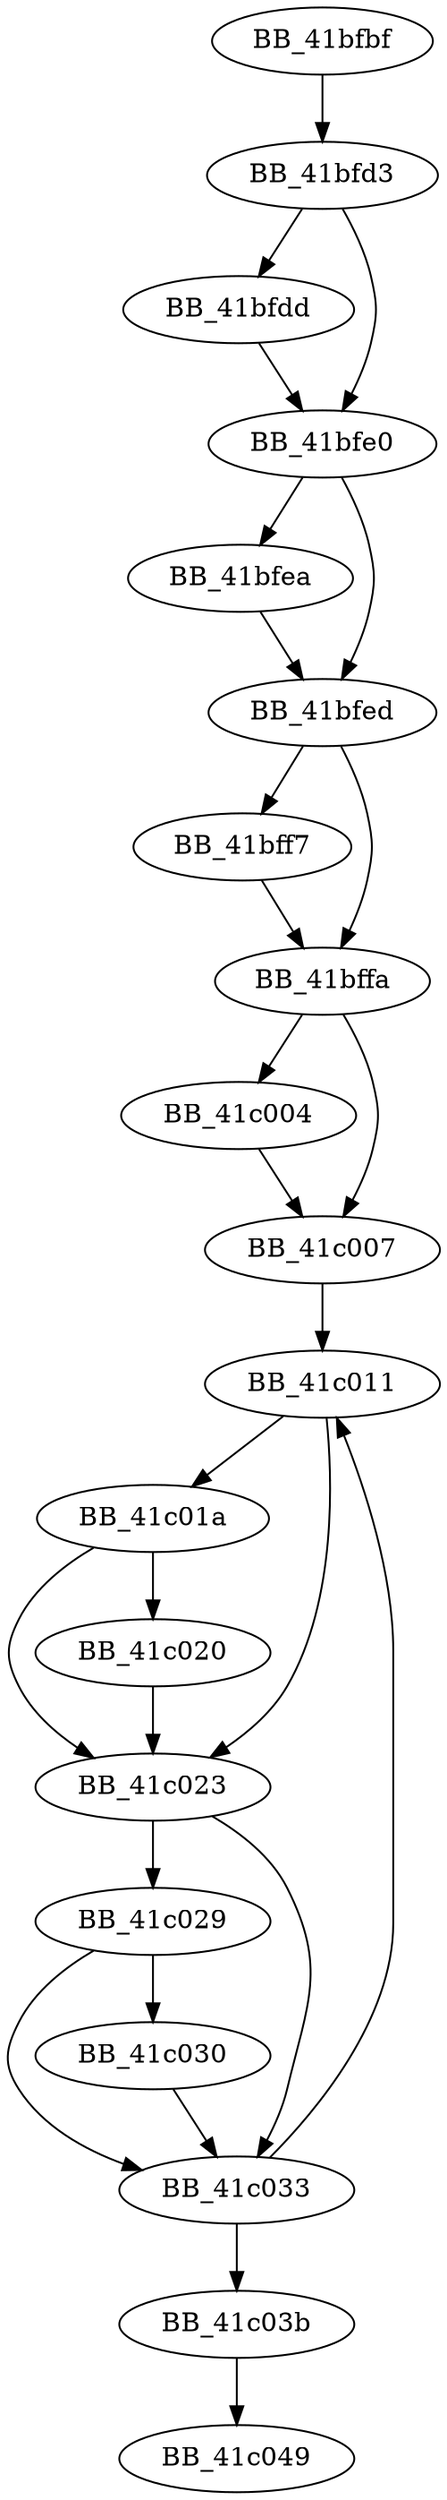DiGraph ___addlocaleref{
BB_41bfbf->BB_41bfd3
BB_41bfd3->BB_41bfdd
BB_41bfd3->BB_41bfe0
BB_41bfdd->BB_41bfe0
BB_41bfe0->BB_41bfea
BB_41bfe0->BB_41bfed
BB_41bfea->BB_41bfed
BB_41bfed->BB_41bff7
BB_41bfed->BB_41bffa
BB_41bff7->BB_41bffa
BB_41bffa->BB_41c004
BB_41bffa->BB_41c007
BB_41c004->BB_41c007
BB_41c007->BB_41c011
BB_41c011->BB_41c01a
BB_41c011->BB_41c023
BB_41c01a->BB_41c020
BB_41c01a->BB_41c023
BB_41c020->BB_41c023
BB_41c023->BB_41c029
BB_41c023->BB_41c033
BB_41c029->BB_41c030
BB_41c029->BB_41c033
BB_41c030->BB_41c033
BB_41c033->BB_41c011
BB_41c033->BB_41c03b
BB_41c03b->BB_41c049
}
